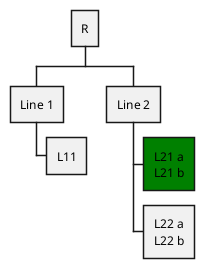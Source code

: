 {
  "sha1": "oz1f30a24m976y9i75zu4o638vm0vc9",
  "insertion": {
    "when": "2025-10-01T18:22:57.932Z",
    "user": "The-Lum"
  }
}
@startwbs
* R
** Line 1
*** L11
** Line 2
***[#green]:L21 a
L21 b;
***:L22 a
L22 b;
@endwbs
